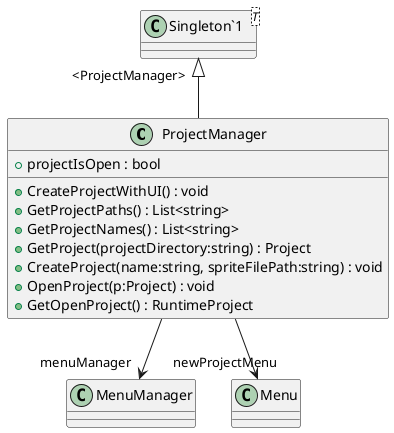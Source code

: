 @startuml
class ProjectManager {
    + projectIsOpen : bool
    + CreateProjectWithUI() : void
    + GetProjectPaths() : List<string>
    + GetProjectNames() : List<string>
    + GetProject(projectDirectory:string) : Project
    + CreateProject(name:string, spriteFilePath:string) : void
    + OpenProject(p:Project) : void
    + GetOpenProject() : RuntimeProject
}
class "Singleton`1"<T> {
}
"Singleton`1" "<ProjectManager>" <|-- ProjectManager
ProjectManager --> "menuManager" MenuManager
ProjectManager --> "newProjectMenu" Menu
@enduml
